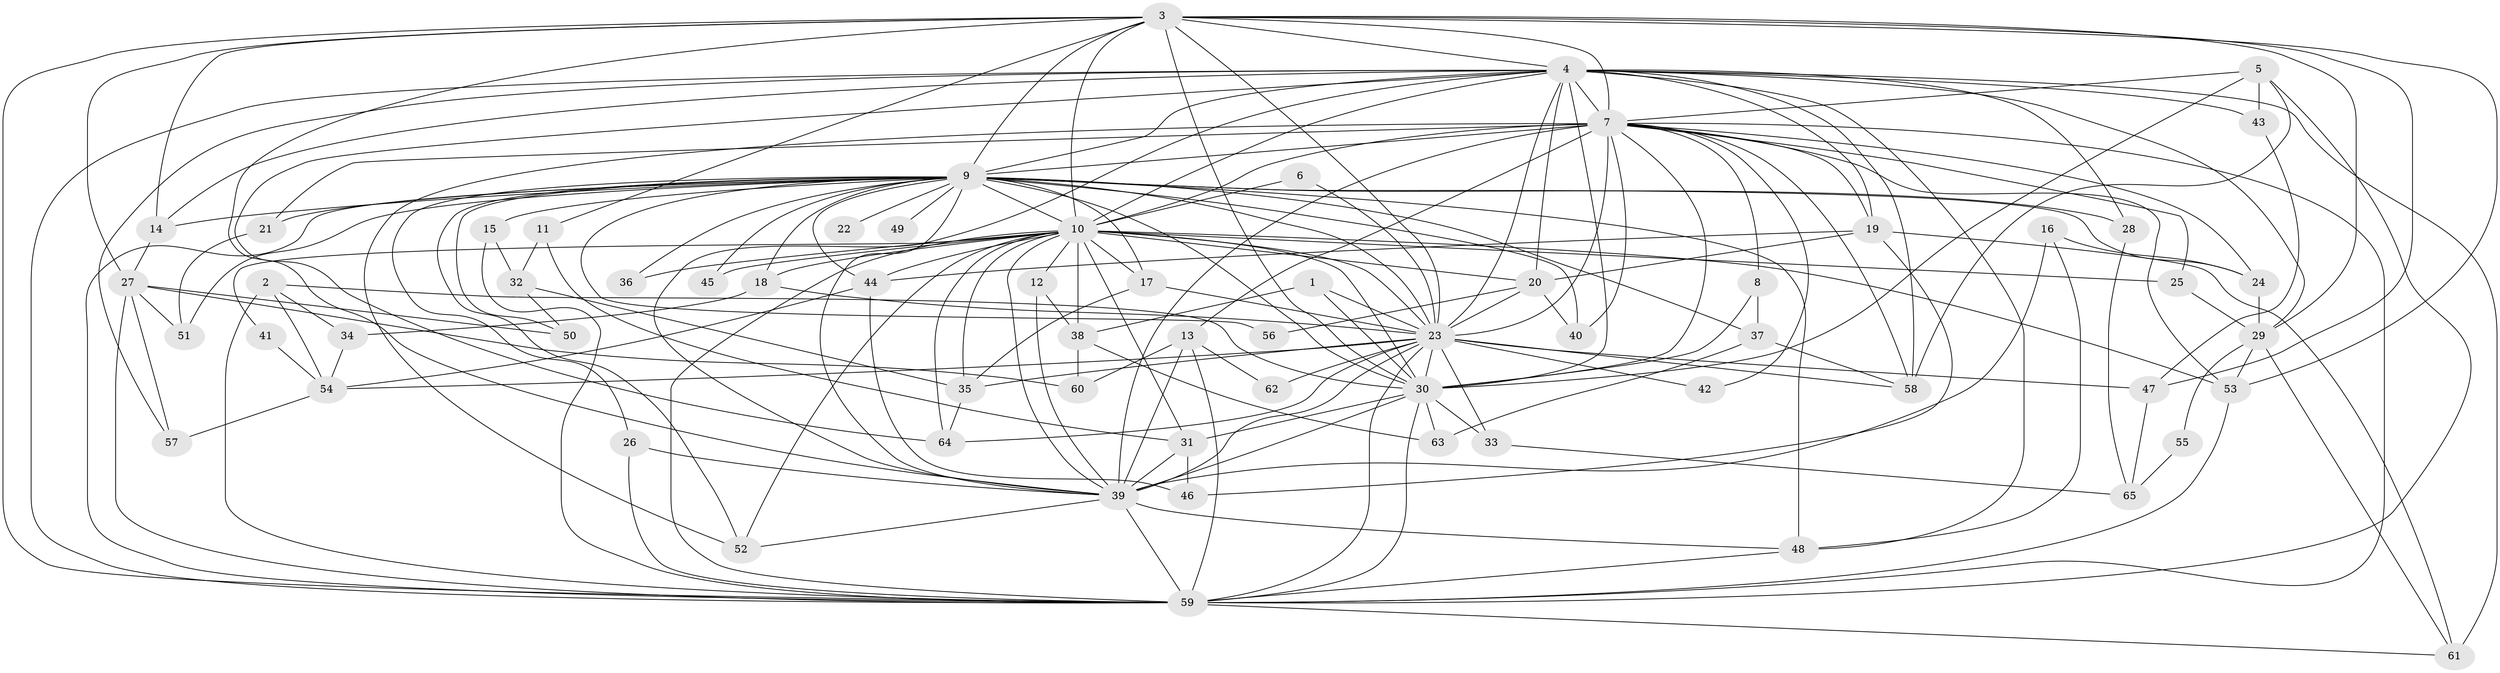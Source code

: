 // original degree distribution, {17: 0.015384615384615385, 21: 0.007692307692307693, 18: 0.023076923076923078, 31: 0.015384615384615385, 22: 0.007692307692307693, 33: 0.007692307692307693, 6: 0.046153846153846156, 7: 0.007692307692307693, 5: 0.03076923076923077, 3: 0.19230769230769232, 2: 0.5153846153846153, 4: 0.12307692307692308, 8: 0.007692307692307693}
// Generated by graph-tools (version 1.1) at 2025/01/03/09/25 03:01:28]
// undirected, 65 vertices, 188 edges
graph export_dot {
graph [start="1"]
  node [color=gray90,style=filled];
  1;
  2;
  3;
  4;
  5;
  6;
  7;
  8;
  9;
  10;
  11;
  12;
  13;
  14;
  15;
  16;
  17;
  18;
  19;
  20;
  21;
  22;
  23;
  24;
  25;
  26;
  27;
  28;
  29;
  30;
  31;
  32;
  33;
  34;
  35;
  36;
  37;
  38;
  39;
  40;
  41;
  42;
  43;
  44;
  45;
  46;
  47;
  48;
  49;
  50;
  51;
  52;
  53;
  54;
  55;
  56;
  57;
  58;
  59;
  60;
  61;
  62;
  63;
  64;
  65;
  1 -- 23 [weight=1.0];
  1 -- 30 [weight=1.0];
  1 -- 38 [weight=1.0];
  2 -- 30 [weight=1.0];
  2 -- 34 [weight=1.0];
  2 -- 54 [weight=1.0];
  2 -- 59 [weight=2.0];
  3 -- 4 [weight=2.0];
  3 -- 7 [weight=2.0];
  3 -- 9 [weight=1.0];
  3 -- 10 [weight=2.0];
  3 -- 11 [weight=1.0];
  3 -- 14 [weight=1.0];
  3 -- 23 [weight=1.0];
  3 -- 27 [weight=1.0];
  3 -- 29 [weight=2.0];
  3 -- 30 [weight=1.0];
  3 -- 39 [weight=1.0];
  3 -- 47 [weight=1.0];
  3 -- 53 [weight=1.0];
  3 -- 59 [weight=1.0];
  4 -- 7 [weight=4.0];
  4 -- 9 [weight=1.0];
  4 -- 10 [weight=1.0];
  4 -- 14 [weight=1.0];
  4 -- 19 [weight=1.0];
  4 -- 20 [weight=1.0];
  4 -- 23 [weight=1.0];
  4 -- 28 [weight=1.0];
  4 -- 29 [weight=1.0];
  4 -- 30 [weight=1.0];
  4 -- 39 [weight=1.0];
  4 -- 43 [weight=1.0];
  4 -- 48 [weight=1.0];
  4 -- 57 [weight=1.0];
  4 -- 58 [weight=1.0];
  4 -- 59 [weight=1.0];
  4 -- 61 [weight=1.0];
  4 -- 64 [weight=1.0];
  5 -- 7 [weight=1.0];
  5 -- 30 [weight=1.0];
  5 -- 43 [weight=1.0];
  5 -- 58 [weight=1.0];
  5 -- 59 [weight=1.0];
  6 -- 10 [weight=1.0];
  6 -- 23 [weight=1.0];
  7 -- 8 [weight=1.0];
  7 -- 9 [weight=3.0];
  7 -- 10 [weight=3.0];
  7 -- 13 [weight=1.0];
  7 -- 19 [weight=1.0];
  7 -- 21 [weight=1.0];
  7 -- 23 [weight=3.0];
  7 -- 24 [weight=1.0];
  7 -- 25 [weight=1.0];
  7 -- 30 [weight=2.0];
  7 -- 39 [weight=2.0];
  7 -- 40 [weight=1.0];
  7 -- 42 [weight=1.0];
  7 -- 52 [weight=1.0];
  7 -- 53 [weight=1.0];
  7 -- 58 [weight=1.0];
  7 -- 59 [weight=2.0];
  8 -- 30 [weight=1.0];
  8 -- 37 [weight=1.0];
  9 -- 10 [weight=1.0];
  9 -- 14 [weight=1.0];
  9 -- 15 [weight=1.0];
  9 -- 17 [weight=1.0];
  9 -- 18 [weight=1.0];
  9 -- 21 [weight=1.0];
  9 -- 22 [weight=1.0];
  9 -- 23 [weight=1.0];
  9 -- 24 [weight=1.0];
  9 -- 26 [weight=1.0];
  9 -- 28 [weight=1.0];
  9 -- 30 [weight=2.0];
  9 -- 36 [weight=1.0];
  9 -- 37 [weight=1.0];
  9 -- 39 [weight=1.0];
  9 -- 40 [weight=1.0];
  9 -- 44 [weight=1.0];
  9 -- 45 [weight=1.0];
  9 -- 48 [weight=1.0];
  9 -- 49 [weight=1.0];
  9 -- 50 [weight=1.0];
  9 -- 51 [weight=1.0];
  9 -- 52 [weight=1.0];
  9 -- 56 [weight=1.0];
  9 -- 59 [weight=1.0];
  10 -- 12 [weight=1.0];
  10 -- 17 [weight=1.0];
  10 -- 18 [weight=1.0];
  10 -- 20 [weight=1.0];
  10 -- 23 [weight=2.0];
  10 -- 25 [weight=1.0];
  10 -- 30 [weight=1.0];
  10 -- 31 [weight=1.0];
  10 -- 35 [weight=1.0];
  10 -- 36 [weight=2.0];
  10 -- 38 [weight=2.0];
  10 -- 39 [weight=1.0];
  10 -- 41 [weight=1.0];
  10 -- 44 [weight=1.0];
  10 -- 45 [weight=1.0];
  10 -- 52 [weight=1.0];
  10 -- 53 [weight=1.0];
  10 -- 59 [weight=2.0];
  10 -- 64 [weight=1.0];
  11 -- 31 [weight=1.0];
  11 -- 32 [weight=1.0];
  12 -- 38 [weight=1.0];
  12 -- 39 [weight=1.0];
  13 -- 39 [weight=1.0];
  13 -- 59 [weight=2.0];
  13 -- 60 [weight=1.0];
  13 -- 62 [weight=1.0];
  14 -- 27 [weight=1.0];
  15 -- 32 [weight=1.0];
  15 -- 59 [weight=1.0];
  16 -- 24 [weight=1.0];
  16 -- 39 [weight=1.0];
  16 -- 48 [weight=1.0];
  17 -- 23 [weight=1.0];
  17 -- 35 [weight=1.0];
  18 -- 23 [weight=1.0];
  18 -- 34 [weight=1.0];
  19 -- 20 [weight=1.0];
  19 -- 44 [weight=1.0];
  19 -- 46 [weight=1.0];
  19 -- 61 [weight=1.0];
  20 -- 23 [weight=2.0];
  20 -- 40 [weight=1.0];
  20 -- 56 [weight=1.0];
  21 -- 51 [weight=1.0];
  23 -- 30 [weight=2.0];
  23 -- 33 [weight=1.0];
  23 -- 35 [weight=1.0];
  23 -- 39 [weight=2.0];
  23 -- 42 [weight=1.0];
  23 -- 47 [weight=2.0];
  23 -- 54 [weight=1.0];
  23 -- 58 [weight=1.0];
  23 -- 59 [weight=2.0];
  23 -- 62 [weight=1.0];
  23 -- 64 [weight=1.0];
  24 -- 29 [weight=1.0];
  25 -- 29 [weight=1.0];
  26 -- 39 [weight=1.0];
  26 -- 59 [weight=1.0];
  27 -- 50 [weight=1.0];
  27 -- 51 [weight=1.0];
  27 -- 57 [weight=1.0];
  27 -- 59 [weight=1.0];
  27 -- 60 [weight=1.0];
  28 -- 65 [weight=1.0];
  29 -- 53 [weight=1.0];
  29 -- 55 [weight=1.0];
  29 -- 61 [weight=1.0];
  30 -- 31 [weight=1.0];
  30 -- 33 [weight=1.0];
  30 -- 39 [weight=1.0];
  30 -- 59 [weight=1.0];
  30 -- 63 [weight=1.0];
  31 -- 39 [weight=1.0];
  31 -- 46 [weight=1.0];
  32 -- 35 [weight=1.0];
  32 -- 50 [weight=1.0];
  33 -- 65 [weight=1.0];
  34 -- 54 [weight=1.0];
  35 -- 64 [weight=1.0];
  37 -- 58 [weight=1.0];
  37 -- 63 [weight=1.0];
  38 -- 60 [weight=1.0];
  38 -- 63 [weight=1.0];
  39 -- 48 [weight=1.0];
  39 -- 52 [weight=1.0];
  39 -- 59 [weight=1.0];
  41 -- 54 [weight=1.0];
  43 -- 47 [weight=1.0];
  44 -- 46 [weight=1.0];
  44 -- 54 [weight=1.0];
  47 -- 65 [weight=1.0];
  48 -- 59 [weight=1.0];
  53 -- 59 [weight=1.0];
  54 -- 57 [weight=1.0];
  55 -- 65 [weight=1.0];
  59 -- 61 [weight=1.0];
}
